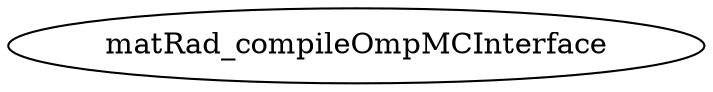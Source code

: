 /* Created by mdot for Matlab */
digraph m2html {

  matRad_compileOmpMCInterface [URL="matRad_compileOmpMCInterface.html"];
}